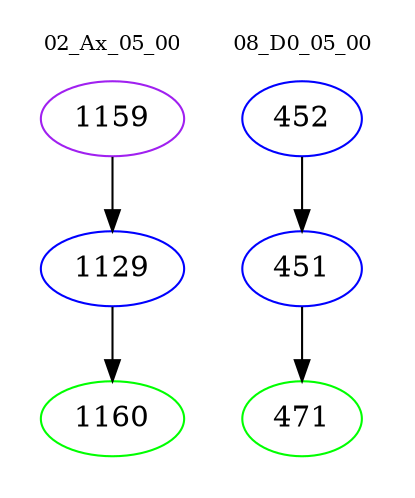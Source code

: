 digraph{
subgraph cluster_0 {
color = white
label = "02_Ax_05_00";
fontsize=10;
T0_1159 [label="1159", color="purple"]
T0_1159 -> T0_1129 [color="black"]
T0_1129 [label="1129", color="blue"]
T0_1129 -> T0_1160 [color="black"]
T0_1160 [label="1160", color="green"]
}
subgraph cluster_1 {
color = white
label = "08_D0_05_00";
fontsize=10;
T1_452 [label="452", color="blue"]
T1_452 -> T1_451 [color="black"]
T1_451 [label="451", color="blue"]
T1_451 -> T1_471 [color="black"]
T1_471 [label="471", color="green"]
}
}
